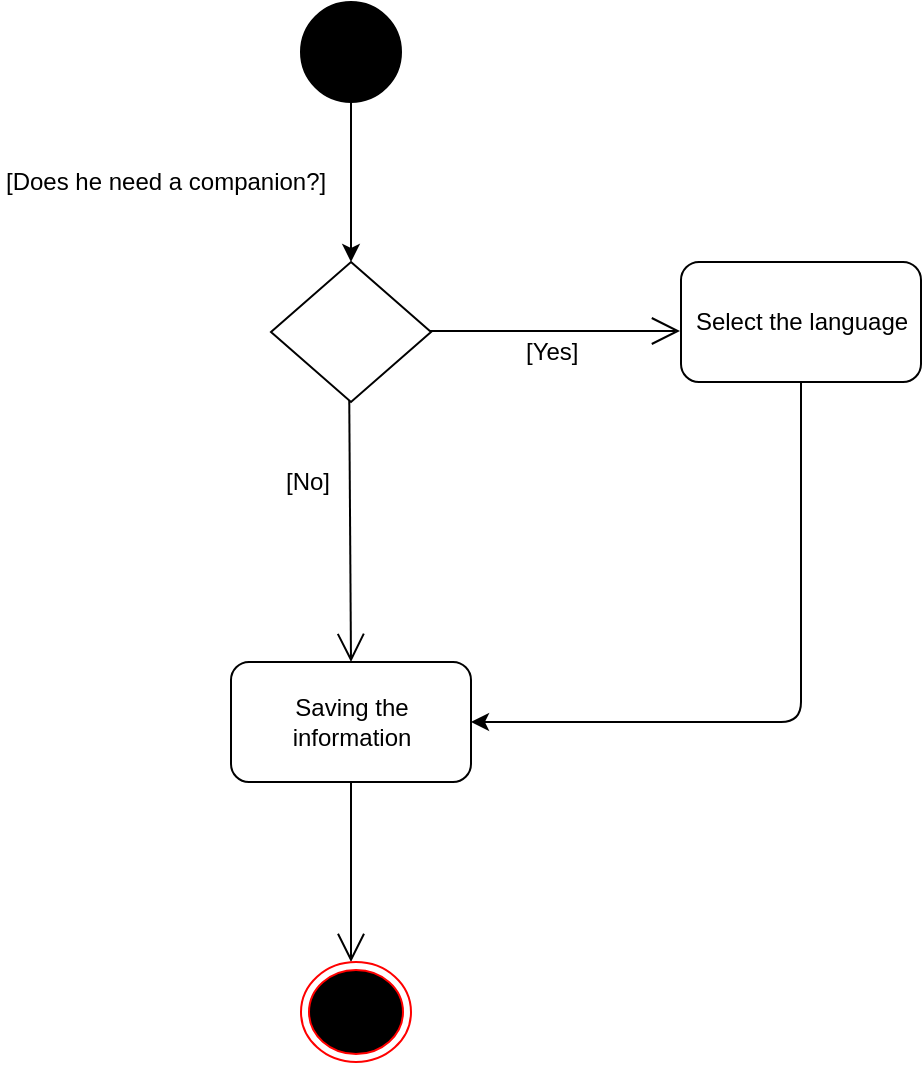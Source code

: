 <mxfile version="12.2.3" type="device" pages="1"><diagram id="Q4nfgQx-P7RjJOjj8Fol" name="Page-1"><mxGraphModel dx="958" dy="1614" grid="1" gridSize="10" guides="1" tooltips="1" connect="1" arrows="1" fold="1" page="1" pageScale="1" pageWidth="850" pageHeight="1100" math="0" shadow="0"><root><mxCell id="0"/><mxCell id="1" parent="0"/><mxCell id="UN6LF6ldZkEvQCOOfNqa-1" value="" style="ellipse;whiteSpace=wrap;html=1;aspect=fixed;fillColor=#000000;" vertex="1" parent="1"><mxGeometry x="343.5" y="-840" width="50" height="50" as="geometry"/></mxCell><mxCell id="UN6LF6ldZkEvQCOOfNqa-2" value="" style="endArrow=classic;html=1;exitX=0.5;exitY=1;exitDx=0;exitDy=0;entryX=0.5;entryY=0;entryDx=0;entryDy=0;" edge="1" parent="1" source="UN6LF6ldZkEvQCOOfNqa-1" target="UN6LF6ldZkEvQCOOfNqa-6"><mxGeometry width="50" height="50" relative="1" as="geometry"><mxPoint x="373.5" y="-370" as="sourcePoint"/><mxPoint x="368.5" y="-720" as="targetPoint"/><Array as="points"><mxPoint x="368.5" y="-770"/><mxPoint x="368.5" y="-720"/></Array></mxGeometry></mxCell><mxCell id="UN6LF6ldZkEvQCOOfNqa-3" value="" style="endArrow=open;endFill=1;endSize=12;html=1;exitX=1;exitY=0.5;exitDx=0;exitDy=0;entryX=0;entryY=0.5;entryDx=0;entryDy=0;" edge="1" parent="1"><mxGeometry width="160" relative="1" as="geometry"><mxPoint x="408" y="-675.5" as="sourcePoint"/><mxPoint x="533" y="-675.5" as="targetPoint"/></mxGeometry></mxCell><mxCell id="UN6LF6ldZkEvQCOOfNqa-4" value="" style="endArrow=open;endFill=1;endSize=12;html=1;exitX=0.5;exitY=1;exitDx=0;exitDy=0;" edge="1" parent="1"><mxGeometry width="160" relative="1" as="geometry"><mxPoint x="367.5" y="-660" as="sourcePoint"/><mxPoint x="368.5" y="-510" as="targetPoint"/></mxGeometry></mxCell><mxCell id="UN6LF6ldZkEvQCOOfNqa-5" value="[Does he need a companion?]" style="text;html=1;resizable=0;points=[];autosize=1;align=left;verticalAlign=top;spacingTop=-4;" vertex="1" parent="1"><mxGeometry x="193.5" y="-760" width="180" height="20" as="geometry"/></mxCell><mxCell id="UN6LF6ldZkEvQCOOfNqa-6" value="" style="rhombus;whiteSpace=wrap;html=1;" vertex="1" parent="1"><mxGeometry x="328.5" y="-710" width="80" height="70" as="geometry"/></mxCell><mxCell id="UN6LF6ldZkEvQCOOfNqa-7" value="[Yes]" style="text;html=1;resizable=0;points=[];autosize=1;align=left;verticalAlign=top;spacingTop=-4;" vertex="1" parent="1"><mxGeometry x="453.5" y="-675" width="40" height="20" as="geometry"/></mxCell><mxCell id="UN6LF6ldZkEvQCOOfNqa-8" value="Select the language" style="rounded=1;whiteSpace=wrap;html=1;" vertex="1" parent="1"><mxGeometry x="533.5" y="-710" width="120" height="60" as="geometry"/></mxCell><mxCell id="UN6LF6ldZkEvQCOOfNqa-9" value="[No]" style="text;html=1;resizable=0;points=[];autosize=1;align=left;verticalAlign=top;spacingTop=-4;" vertex="1" parent="1"><mxGeometry x="333.5" y="-610" width="40" height="20" as="geometry"/></mxCell><mxCell id="UN6LF6ldZkEvQCOOfNqa-10" value="Saving the information" style="rounded=1;whiteSpace=wrap;html=1;" vertex="1" parent="1"><mxGeometry x="308.5" y="-510" width="120" height="60" as="geometry"/></mxCell><mxCell id="UN6LF6ldZkEvQCOOfNqa-11" value="" style="endArrow=classic;html=1;exitX=0.5;exitY=1;exitDx=0;exitDy=0;entryX=1;entryY=0.5;entryDx=0;entryDy=0;" edge="1" parent="1" source="UN6LF6ldZkEvQCOOfNqa-8" target="UN6LF6ldZkEvQCOOfNqa-10"><mxGeometry width="50" height="50" relative="1" as="geometry"><mxPoint x="563.5" y="-540" as="sourcePoint"/><mxPoint x="493.5" y="-490" as="targetPoint"/><Array as="points"><mxPoint x="593.5" y="-480"/></Array></mxGeometry></mxCell><mxCell id="UN6LF6ldZkEvQCOOfNqa-12" value="" style="endArrow=open;endFill=1;endSize=12;html=1;exitX=0.5;exitY=1;exitDx=0;exitDy=0;" edge="1" parent="1" source="UN6LF6ldZkEvQCOOfNqa-10"><mxGeometry width="160" relative="1" as="geometry"><mxPoint x="368.5" y="-430" as="sourcePoint"/><mxPoint x="368.5" y="-360" as="targetPoint"/></mxGeometry></mxCell><mxCell id="UN6LF6ldZkEvQCOOfNqa-13" value="" style="ellipse;html=1;shape=endState;fillColor=#000000;strokeColor=#ff0000;" vertex="1" parent="1"><mxGeometry x="343.5" y="-360" width="55" height="50" as="geometry"/></mxCell></root></mxGraphModel></diagram></mxfile>